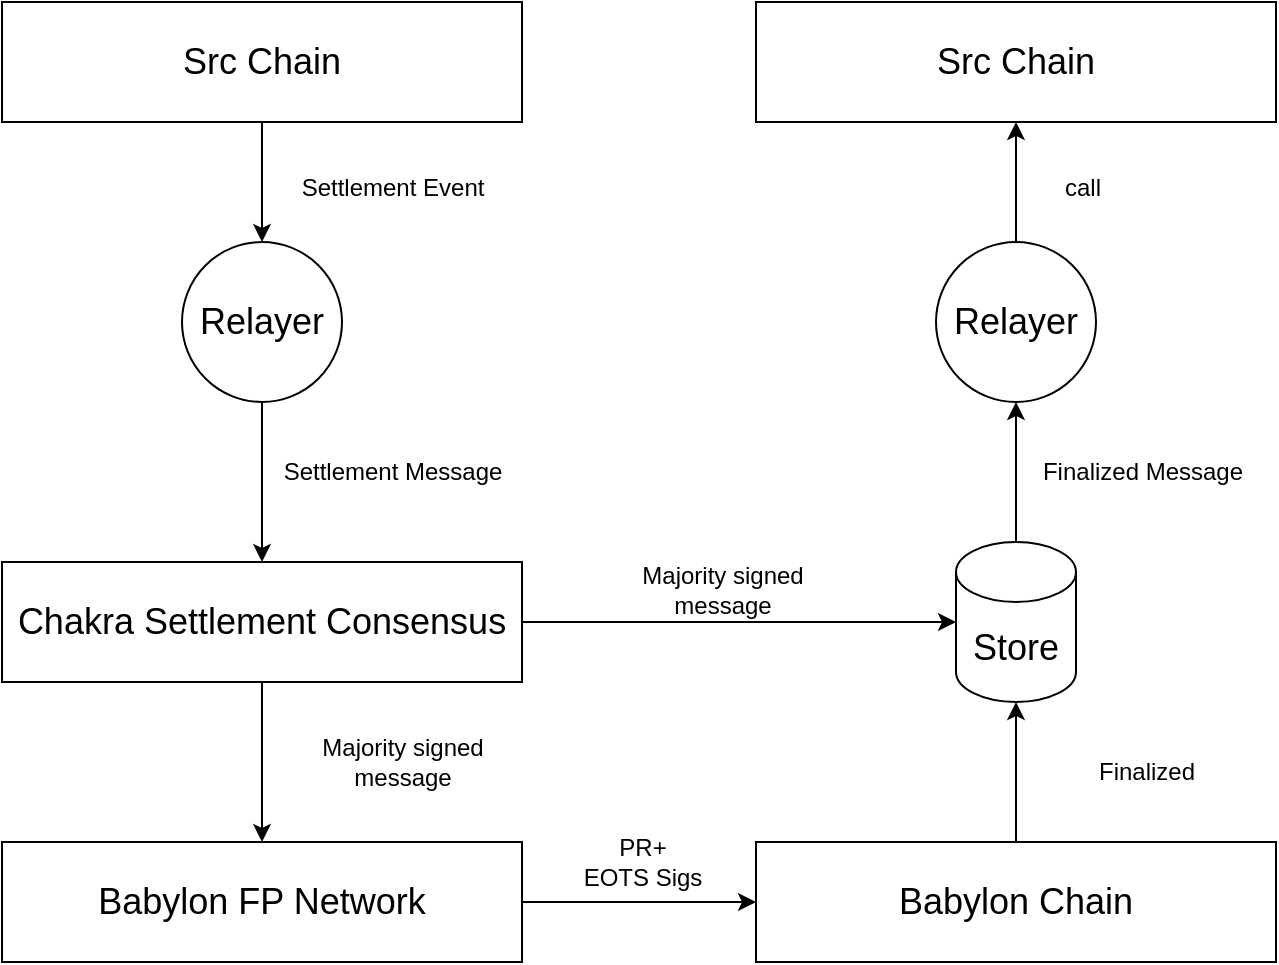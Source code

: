 <mxfile version="24.7.8">
  <diagram name="第 1 页" id="hiAz2fmXMrzASrP7i6Rt">
    <mxGraphModel dx="1024" dy="1135" grid="1" gridSize="10" guides="1" tooltips="1" connect="1" arrows="1" fold="1" page="1" pageScale="1" pageWidth="1169" pageHeight="827" math="0" shadow="0">
      <root>
        <mxCell id="0" />
        <mxCell id="1" parent="0" />
        <mxCell id="19Ys3CgmfC235RJ0CHdx-4" value="" style="edgeStyle=orthogonalEdgeStyle;rounded=0;orthogonalLoop=1;jettySize=auto;html=1;" edge="1" parent="1" source="19Ys3CgmfC235RJ0CHdx-1" target="19Ys3CgmfC235RJ0CHdx-3">
          <mxGeometry relative="1" as="geometry" />
        </mxCell>
        <mxCell id="19Ys3CgmfC235RJ0CHdx-1" value="&lt;font style=&quot;font-size: 18px;&quot;&gt;Src Chain&lt;/font&gt;" style="rounded=0;whiteSpace=wrap;html=1;" vertex="1" parent="1">
          <mxGeometry x="130" y="140" width="260" height="60" as="geometry" />
        </mxCell>
        <mxCell id="19Ys3CgmfC235RJ0CHdx-33" value="" style="edgeStyle=orthogonalEdgeStyle;rounded=0;orthogonalLoop=1;jettySize=auto;html=1;" edge="1" parent="1" source="19Ys3CgmfC235RJ0CHdx-2" target="19Ys3CgmfC235RJ0CHdx-8">
          <mxGeometry relative="1" as="geometry" />
        </mxCell>
        <mxCell id="19Ys3CgmfC235RJ0CHdx-2" value="&lt;font style=&quot;font-size: 18px;&quot;&gt;Chakra Settlement Consensus&lt;/font&gt;" style="rounded=0;whiteSpace=wrap;html=1;" vertex="1" parent="1">
          <mxGeometry x="130" y="420" width="260" height="60" as="geometry" />
        </mxCell>
        <mxCell id="19Ys3CgmfC235RJ0CHdx-6" value="" style="edgeStyle=orthogonalEdgeStyle;rounded=0;orthogonalLoop=1;jettySize=auto;html=1;" edge="1" parent="1" source="19Ys3CgmfC235RJ0CHdx-3" target="19Ys3CgmfC235RJ0CHdx-2">
          <mxGeometry relative="1" as="geometry" />
        </mxCell>
        <mxCell id="19Ys3CgmfC235RJ0CHdx-3" value="&lt;font style=&quot;font-size: 18px;&quot;&gt;Relayer&lt;/font&gt;" style="ellipse;whiteSpace=wrap;html=1;aspect=fixed;" vertex="1" parent="1">
          <mxGeometry x="220" y="260" width="80" height="80" as="geometry" />
        </mxCell>
        <mxCell id="19Ys3CgmfC235RJ0CHdx-5" value="Settlement Event" style="text;html=1;align=center;verticalAlign=middle;resizable=0;points=[];autosize=1;strokeColor=none;fillColor=none;" vertex="1" parent="1">
          <mxGeometry x="270" y="218" width="110" height="30" as="geometry" />
        </mxCell>
        <mxCell id="19Ys3CgmfC235RJ0CHdx-7" value="Settlement Message" style="text;html=1;align=center;verticalAlign=middle;resizable=0;points=[];autosize=1;strokeColor=none;fillColor=none;" vertex="1" parent="1">
          <mxGeometry x="260" y="360" width="130" height="30" as="geometry" />
        </mxCell>
        <mxCell id="19Ys3CgmfC235RJ0CHdx-13" value="" style="edgeStyle=orthogonalEdgeStyle;rounded=0;orthogonalLoop=1;jettySize=auto;html=1;" edge="1" parent="1" source="19Ys3CgmfC235RJ0CHdx-8" target="19Ys3CgmfC235RJ0CHdx-12">
          <mxGeometry relative="1" as="geometry" />
        </mxCell>
        <mxCell id="19Ys3CgmfC235RJ0CHdx-8" value="&lt;font style=&quot;font-size: 18px;&quot;&gt;Babylon FP Network&lt;/font&gt;" style="rounded=0;whiteSpace=wrap;html=1;" vertex="1" parent="1">
          <mxGeometry x="130" y="560" width="260" height="60" as="geometry" />
        </mxCell>
        <mxCell id="19Ys3CgmfC235RJ0CHdx-34" value="" style="edgeStyle=orthogonalEdgeStyle;rounded=0;orthogonalLoop=1;jettySize=auto;html=1;" edge="1" parent="1" source="19Ys3CgmfC235RJ0CHdx-12" target="19Ys3CgmfC235RJ0CHdx-21">
          <mxGeometry relative="1" as="geometry" />
        </mxCell>
        <mxCell id="19Ys3CgmfC235RJ0CHdx-12" value="&lt;font style=&quot;font-size: 18px;&quot;&gt;Babylon Chain&lt;/font&gt;" style="rounded=0;whiteSpace=wrap;html=1;" vertex="1" parent="1">
          <mxGeometry x="507" y="560" width="260" height="60" as="geometry" />
        </mxCell>
        <mxCell id="19Ys3CgmfC235RJ0CHdx-14" value="Majority signed &lt;br&gt;message" style="text;html=1;align=center;verticalAlign=middle;resizable=0;points=[];autosize=1;strokeColor=none;fillColor=none;" vertex="1" parent="1">
          <mxGeometry x="280" y="500" width="100" height="40" as="geometry" />
        </mxCell>
        <mxCell id="19Ys3CgmfC235RJ0CHdx-16" value="PR+&lt;br&gt;EOTS Sigs" style="text;html=1;align=center;verticalAlign=middle;resizable=0;points=[];autosize=1;strokeColor=none;fillColor=none;" vertex="1" parent="1">
          <mxGeometry x="410" y="550" width="80" height="40" as="geometry" />
        </mxCell>
        <mxCell id="19Ys3CgmfC235RJ0CHdx-20" value="Finalized" style="text;html=1;align=center;verticalAlign=middle;resizable=0;points=[];autosize=1;strokeColor=none;fillColor=none;" vertex="1" parent="1">
          <mxGeometry x="667" y="510" width="70" height="30" as="geometry" />
        </mxCell>
        <mxCell id="19Ys3CgmfC235RJ0CHdx-32" style="edgeStyle=orthogonalEdgeStyle;rounded=0;orthogonalLoop=1;jettySize=auto;html=1;entryX=0.5;entryY=1;entryDx=0;entryDy=0;" edge="1" parent="1" source="19Ys3CgmfC235RJ0CHdx-21" target="19Ys3CgmfC235RJ0CHdx-23">
          <mxGeometry relative="1" as="geometry" />
        </mxCell>
        <mxCell id="19Ys3CgmfC235RJ0CHdx-21" value="&lt;font style=&quot;font-size: 18px;&quot;&gt;Store&lt;/font&gt;" style="shape=cylinder3;whiteSpace=wrap;html=1;boundedLbl=1;backgroundOutline=1;size=15;" vertex="1" parent="1">
          <mxGeometry x="607" y="410" width="60" height="80" as="geometry" />
        </mxCell>
        <mxCell id="19Ys3CgmfC235RJ0CHdx-22" value="&lt;font style=&quot;font-size: 18px;&quot;&gt;Src Chain&lt;/font&gt;" style="rounded=0;whiteSpace=wrap;html=1;" vertex="1" parent="1">
          <mxGeometry x="507" y="140" width="260" height="60" as="geometry" />
        </mxCell>
        <mxCell id="19Ys3CgmfC235RJ0CHdx-26" style="edgeStyle=orthogonalEdgeStyle;rounded=0;orthogonalLoop=1;jettySize=auto;html=1;entryX=0.5;entryY=1;entryDx=0;entryDy=0;" edge="1" parent="1" source="19Ys3CgmfC235RJ0CHdx-23" target="19Ys3CgmfC235RJ0CHdx-22">
          <mxGeometry relative="1" as="geometry" />
        </mxCell>
        <mxCell id="19Ys3CgmfC235RJ0CHdx-23" value="&lt;font style=&quot;font-size: 18px;&quot;&gt;Relayer&lt;/font&gt;" style="ellipse;whiteSpace=wrap;html=1;aspect=fixed;" vertex="1" parent="1">
          <mxGeometry x="597" y="260" width="80" height="80" as="geometry" />
        </mxCell>
        <mxCell id="19Ys3CgmfC235RJ0CHdx-25" value="Finalized Message" style="text;html=1;align=center;verticalAlign=middle;resizable=0;points=[];autosize=1;strokeColor=none;fillColor=none;" vertex="1" parent="1">
          <mxGeometry x="640" y="360" width="120" height="30" as="geometry" />
        </mxCell>
        <mxCell id="19Ys3CgmfC235RJ0CHdx-27" value="call" style="text;html=1;align=center;verticalAlign=middle;resizable=0;points=[];autosize=1;strokeColor=none;fillColor=none;" vertex="1" parent="1">
          <mxGeometry x="650" y="218" width="40" height="30" as="geometry" />
        </mxCell>
        <mxCell id="19Ys3CgmfC235RJ0CHdx-29" style="edgeStyle=orthogonalEdgeStyle;rounded=0;orthogonalLoop=1;jettySize=auto;html=1;entryX=0;entryY=0.5;entryDx=0;entryDy=0;entryPerimeter=0;" edge="1" parent="1" source="19Ys3CgmfC235RJ0CHdx-2" target="19Ys3CgmfC235RJ0CHdx-21">
          <mxGeometry relative="1" as="geometry" />
        </mxCell>
        <mxCell id="19Ys3CgmfC235RJ0CHdx-30" value="Majority signed &lt;br&gt;message" style="text;html=1;align=center;verticalAlign=middle;resizable=0;points=[];autosize=1;strokeColor=none;fillColor=none;" vertex="1" parent="1">
          <mxGeometry x="440" y="414" width="100" height="40" as="geometry" />
        </mxCell>
      </root>
    </mxGraphModel>
  </diagram>
</mxfile>
